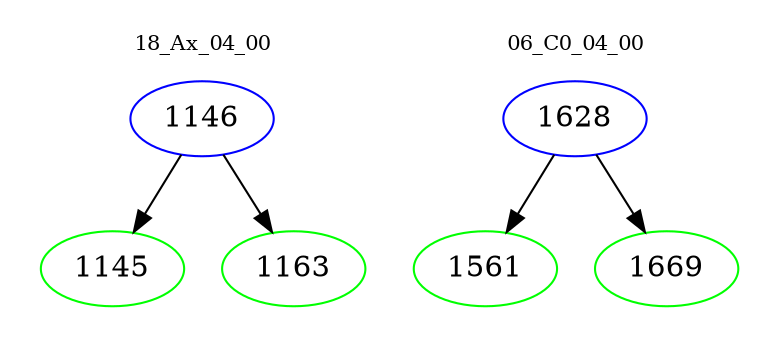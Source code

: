 digraph{
subgraph cluster_0 {
color = white
label = "18_Ax_04_00";
fontsize=10;
T0_1146 [label="1146", color="blue"]
T0_1146 -> T0_1145 [color="black"]
T0_1145 [label="1145", color="green"]
T0_1146 -> T0_1163 [color="black"]
T0_1163 [label="1163", color="green"]
}
subgraph cluster_1 {
color = white
label = "06_C0_04_00";
fontsize=10;
T1_1628 [label="1628", color="blue"]
T1_1628 -> T1_1561 [color="black"]
T1_1561 [label="1561", color="green"]
T1_1628 -> T1_1669 [color="black"]
T1_1669 [label="1669", color="green"]
}
}
